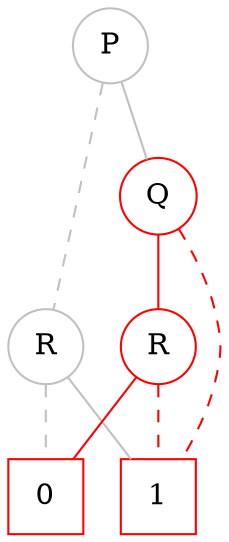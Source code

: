 digraph G {
  p [label=P shape=circle color="grey"]
	p -> r0 [arrowhead=none style=dashed color="grey"]
	p -> q1 [arrowhead=none color="grey"]
  0 [label=0 shape=square color="red"]
  1 [label=1 shape=square color="red"]
  r0 [label=R shape=circle color="grey"]
  r0 -> 0 [arrowhead=none style=dashed color="grey"]
  r0 -> 1 [arrowhead=none color="grey"]
  q1 [label=Q shape=circle color="red"]
  q1 -> 1 [arrowhead=none style=dashed color="red"]
  q1 -> r3 [arrowhead=none color="red"]
  r3 [label=R shape=circle color="red"]
  r3 -> 0 [arrowhead=none color="red"]
  r3 -> 1 [arrowhead=none style=dashed color="red"]
}
